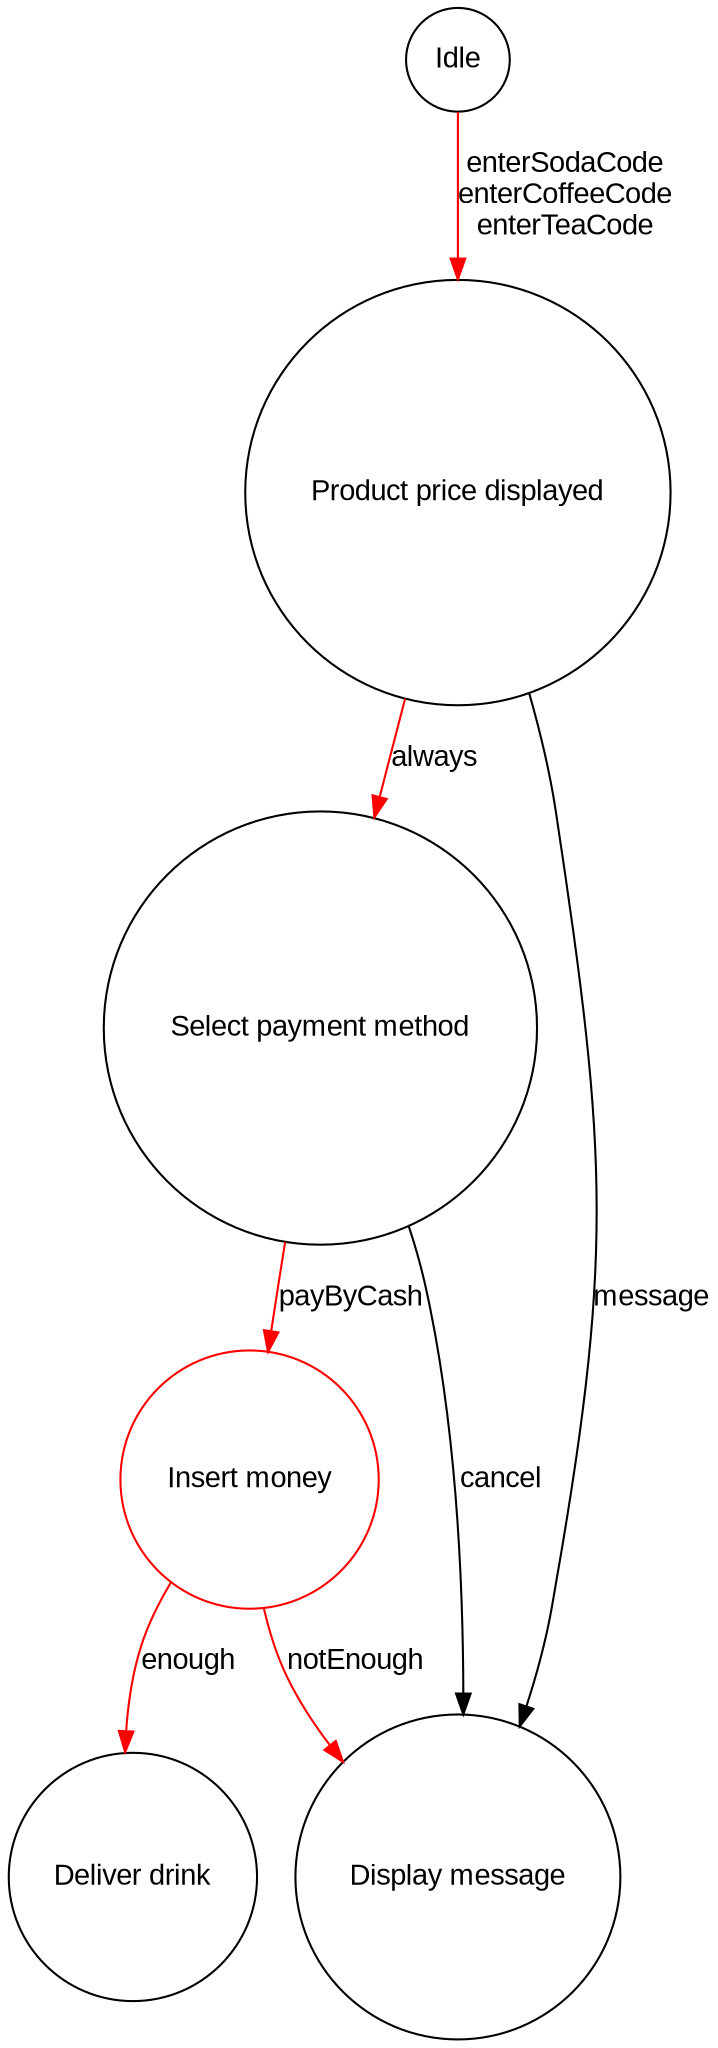 
digraph G {
    node [shape=circle, fontname=Arial];
    edge [fontname=Arial];

    /* Common States - Black color */
    "Idle" [color=black];
    "Product price displayed" [color=black];
    "Select payment method" [color=black];
    "Deliver drink" [color=black];
    "Display message" [color=black];

    
    /* Variant3 States - Red color */
    "Insert money" [color=red];
    /* Transitions for Variant3 */
    "Idle" -> "Product price displayed" [label="enterSodaCode\nenterCoffeeCode\nenterTeaCode", color=red];
    "Product price displayed" -> "Select payment method" [label="always", color=red];
    "Select payment method" -> "Insert money" [label="payByCash", color=red];
    "Insert money" -> "Deliver drink" [label="enough", color=red];
    "Insert money" -> "Display message" [label="notEnough", color=red];
    
    /* Common transitions for all variants */
    "Select payment method" -> "Display message" [label="cancel", color=black];
    "Product price displayed" -> "Display message" [label="message", color=black];
}